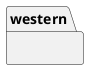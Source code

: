 @startuml
'https://plantuml.com/class-diagram
skinparam style strictuml
skinparam classAttributeIconSize 0
skinparam classFontStyle Bold

hide empty members

package western{
